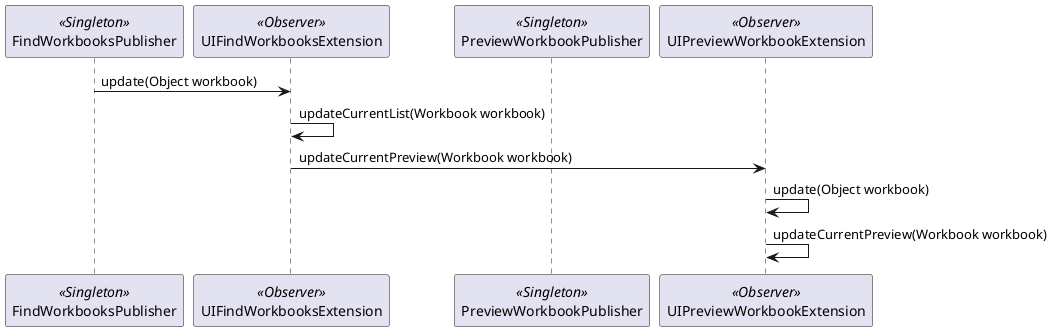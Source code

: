@startuml design_02.png

participant FindWorkbooksPublisher <<Singleton>>
participant UIFindWorkbooksExtension <<Observer>>
participant PreviewWorkbookPublisher <<Singleton>>
participant UIPreviewWorkbookExtension<<Observer>>

FindWorkbooksPublisher->UIFindWorkbooksExtension:update(Object workbook)
UIFindWorkbooksExtension->UIFindWorkbooksExtension: updateCurrentList(Workbook workbook)
UIFindWorkbooksExtension->UIPreviewWorkbookExtension: updateCurrentPreview(Workbook workbook)
UIPreviewWorkbookExtension->UIPreviewWorkbookExtension:update(Object workbook)
UIPreviewWorkbookExtension->UIPreviewWorkbookExtension: updateCurrentPreview(Workbook workbook)


@enduml